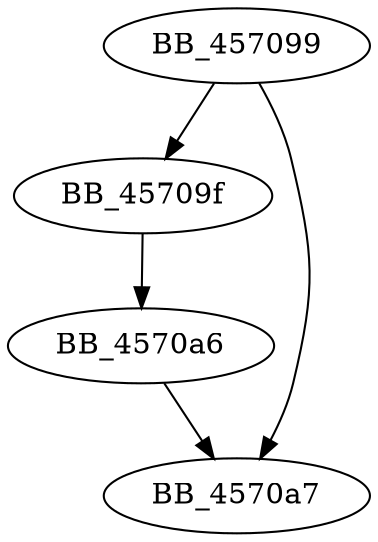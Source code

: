 DiGraph sub_457099{
BB_457099->BB_45709f
BB_457099->BB_4570a7
BB_45709f->BB_4570a6
BB_4570a6->BB_4570a7
}
